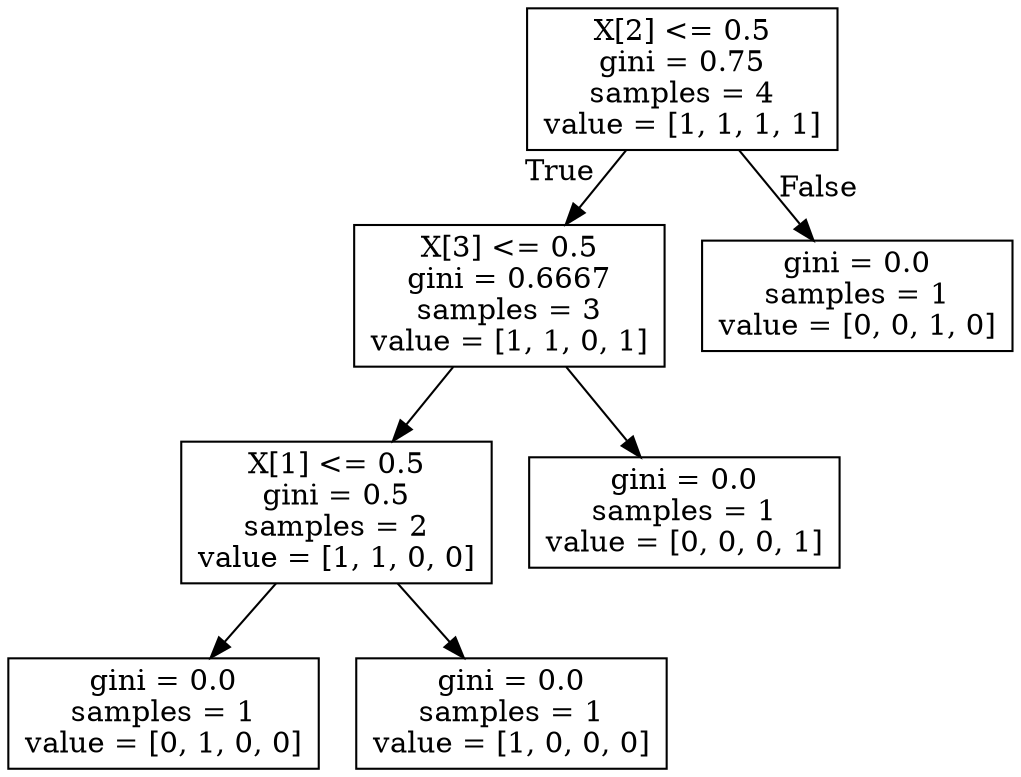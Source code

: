 digraph Tree {
node [shape=box] ;
0 [label="X[2] <= 0.5\ngini = 0.75\nsamples = 4\nvalue = [1, 1, 1, 1]"] ;
1 [label="X[3] <= 0.5\ngini = 0.6667\nsamples = 3\nvalue = [1, 1, 0, 1]"] ;
0 -> 1 [labeldistance=2.5, labelangle=45, headlabel="True"] ;
2 [label="X[1] <= 0.5\ngini = 0.5\nsamples = 2\nvalue = [1, 1, 0, 0]"] ;
1 -> 2 ;
3 [label="gini = 0.0\nsamples = 1\nvalue = [0, 1, 0, 0]"] ;
2 -> 3 ;
4 [label="gini = 0.0\nsamples = 1\nvalue = [1, 0, 0, 0]"] ;
2 -> 4 ;
5 [label="gini = 0.0\nsamples = 1\nvalue = [0, 0, 0, 1]"] ;
1 -> 5 ;
6 [label="gini = 0.0\nsamples = 1\nvalue = [0, 0, 1, 0]"] ;
0 -> 6 [labeldistance=2.5, labelangle=-45, headlabel="False"] ;
}